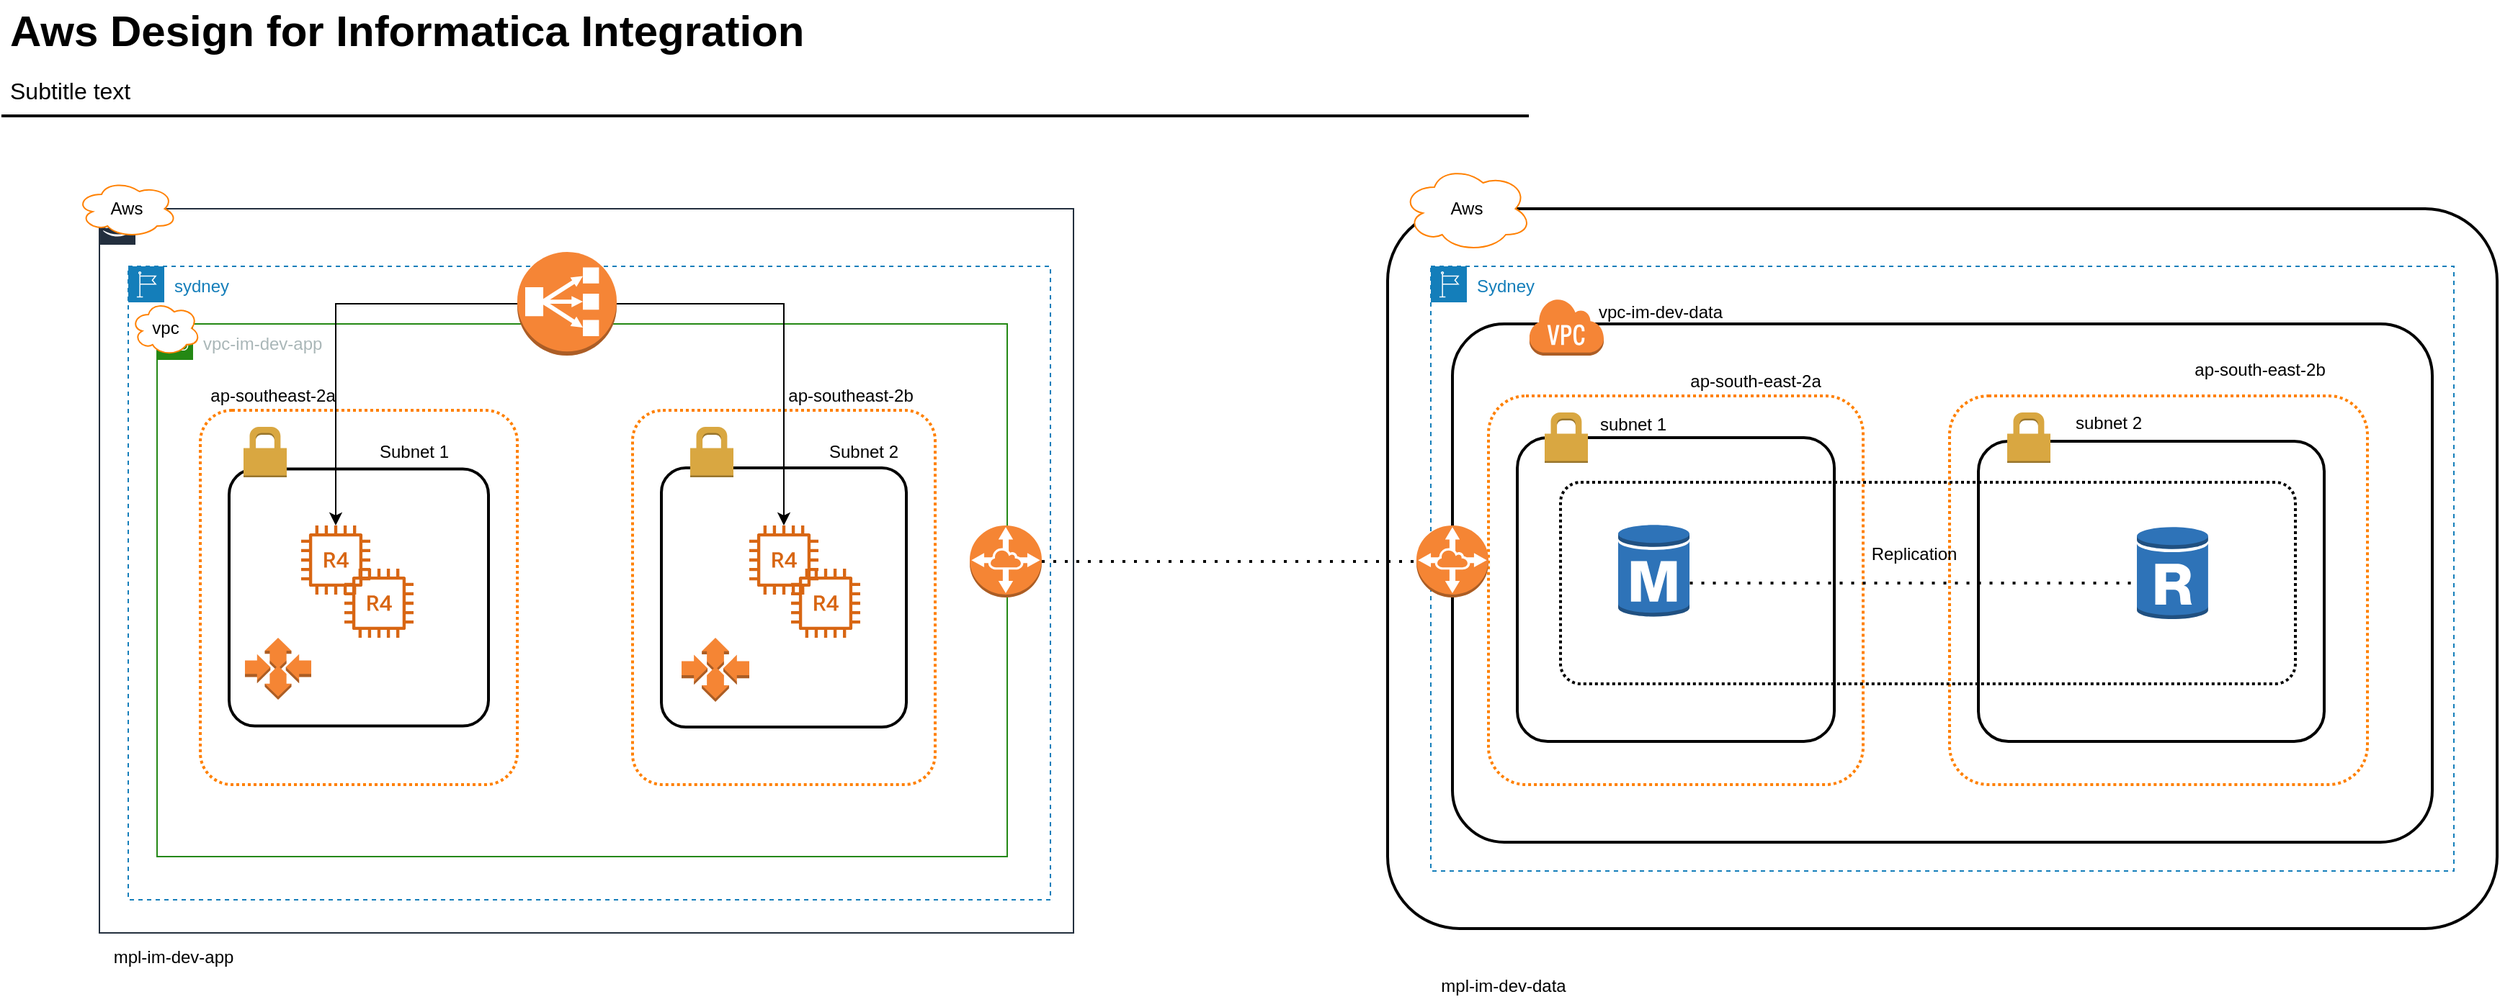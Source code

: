 <mxfile version="13.8.9-1" type="github"><diagram id="Ht1M8jgEwFfnCIfOTk4-" name="Page-1"><mxGraphModel dx="1583" dy="643" grid="1" gridSize="10" guides="1" tooltips="1" connect="1" arrows="1" fold="1" page="1" pageScale="1" pageWidth="827" pageHeight="1169" math="0" shadow="0"><root><mxCell id="0"/><mxCell id="1" parent="0"/><mxCell id="-QjtrjUzRDEMRZ5MF8oH-47" value="Aws Design for Informatica Integration" style="text;html=1;resizable=0;points=[];autosize=1;align=left;verticalAlign=top;spacingTop=-4;fontSize=30;fontStyle=1" parent="1" vertex="1"><mxGeometry x="12" y="65.5" width="570" height="40" as="geometry"/></mxCell><mxCell id="-QjtrjUzRDEMRZ5MF8oH-48" value="Subtitle text&lt;br style=&quot;font-size: 16px&quot;&gt;" style="text;html=1;resizable=0;points=[];autosize=1;align=left;verticalAlign=top;spacingTop=-4;fontSize=16" parent="1" vertex="1"><mxGeometry x="12" y="115.5" width="100" height="20" as="geometry"/></mxCell><mxCell id="SCVMTBWpLvtzJIhz15lM-1" value="" style="line;strokeWidth=2;html=1;fontSize=14;" parent="1" vertex="1"><mxGeometry x="8" y="140.5" width="1060" height="10" as="geometry"/></mxCell><mxCell id="CJ5hnUwb0rQNpAMotVJO-3" value="mpl-im-dev-app" style="text;html=1;resizable=0;autosize=1;align=center;verticalAlign=middle;points=[];fillColor=none;strokeColor=none;rounded=0;" parent="1" vertex="1"><mxGeometry x="77" y="720" width="100" height="20" as="geometry"/></mxCell><mxCell id="CJ5hnUwb0rQNpAMotVJO-26" value="" style="points=[[0,0],[0.25,0],[0.5,0],[0.75,0],[1,0],[1,0.25],[1,0.5],[1,0.75],[1,1],[0.75,1],[0.5,1],[0.25,1],[0,1],[0,0.75],[0,0.5],[0,0.25]];outlineConnect=0;gradientColor=none;html=1;whiteSpace=wrap;fontSize=12;fontStyle=0;shape=mxgraph.aws4.group;grIcon=mxgraph.aws4.group_aws_cloud_alt;strokeColor=#232F3E;fillColor=none;verticalAlign=top;align=left;spacingLeft=30;fontColor=#232F3E;dashed=0;" parent="1" vertex="1"><mxGeometry x="76" y="210" width="676" height="503" as="geometry"/></mxCell><mxCell id="CJ5hnUwb0rQNpAMotVJO-27" value="sydney" style="points=[[0,0],[0.25,0],[0.5,0],[0.75,0],[1,0],[1,0.25],[1,0.5],[1,0.75],[1,1],[0.75,1],[0.5,1],[0.25,1],[0,1],[0,0.75],[0,0.5],[0,0.25]];outlineConnect=0;gradientColor=none;html=1;whiteSpace=wrap;fontSize=12;fontStyle=0;shape=mxgraph.aws4.group;grIcon=mxgraph.aws4.group_region;strokeColor=#147EBA;fillColor=none;verticalAlign=top;align=left;spacingLeft=30;fontColor=#147EBA;dashed=1;" parent="1" vertex="1"><mxGeometry x="96" y="250" width="640" height="440" as="geometry"/></mxCell><mxCell id="CJ5hnUwb0rQNpAMotVJO-28" value="vpc-im-dev-app" style="points=[[0,0],[0.25,0],[0.5,0],[0.75,0],[1,0],[1,0.25],[1,0.5],[1,0.75],[1,1],[0.75,1],[0.5,1],[0.25,1],[0,1],[0,0.75],[0,0.5],[0,0.25]];outlineConnect=0;gradientColor=none;html=1;whiteSpace=wrap;fontSize=12;fontStyle=0;shape=mxgraph.aws4.group;grIcon=mxgraph.aws4.group_vpc;strokeColor=#248814;fillColor=none;verticalAlign=top;align=left;spacingLeft=30;fontColor=#AAB7B8;dashed=0;" parent="1" vertex="1"><mxGeometry x="116" y="290" width="590" height="370" as="geometry"/></mxCell><mxCell id="CJ5hnUwb0rQNpAMotVJO-29" value="" style="rounded=1;arcSize=10;dashed=1;fillColor=none;gradientColor=none;dashPattern=1 1;strokeWidth=2;strokeColor=#FF8000;" parent="1" vertex="1"><mxGeometry x="146" y="350" width="220" height="260" as="geometry"/></mxCell><mxCell id="CJ5hnUwb0rQNpAMotVJO-30" value="" style="rounded=1;arcSize=10;dashed=1;fillColor=none;gradientColor=none;dashPattern=1 1;strokeWidth=2;strokeColor=#FF8000;" parent="1" vertex="1"><mxGeometry x="446" y="350" width="210" height="260" as="geometry"/></mxCell><mxCell id="CJ5hnUwb0rQNpAMotVJO-31" value="ap-southeast-2a" style="text;html=1;resizable=0;autosize=1;align=center;verticalAlign=middle;points=[];fillColor=none;strokeColor=none;rounded=0;" parent="1" vertex="1"><mxGeometry x="146" y="330" width="100" height="20" as="geometry"/></mxCell><mxCell id="CJ5hnUwb0rQNpAMotVJO-32" value="ap-southeast-2b" style="text;html=1;resizable=0;autosize=1;align=center;verticalAlign=middle;points=[];fillColor=none;strokeColor=none;rounded=0;" parent="1" vertex="1"><mxGeometry x="547" y="330" width="100" height="20" as="geometry"/></mxCell><mxCell id="CJ5hnUwb0rQNpAMotVJO-35" value="" style="rounded=1;arcSize=10;dashed=0;fillColor=none;gradientColor=none;strokeWidth=2;" parent="1" vertex="1"><mxGeometry x="466" y="390" width="170" height="180" as="geometry"/></mxCell><mxCell id="CJ5hnUwb0rQNpAMotVJO-36" value="" style="dashed=0;html=1;shape=mxgraph.aws3.permissions;fillColor=#D9A741;gradientColor=none;dashed=0;strokeColor=#FF8000;" parent="1" vertex="1"><mxGeometry x="486" y="361.5" width="30" height="35" as="geometry"/></mxCell><mxCell id="CJ5hnUwb0rQNpAMotVJO-37" value="" style="rounded=1;arcSize=10;dashed=0;fillColor=none;gradientColor=none;strokeWidth=2;" parent="1" vertex="1"><mxGeometry x="166" y="390.75" width="180" height="178.5" as="geometry"/></mxCell><mxCell id="CJ5hnUwb0rQNpAMotVJO-38" value="" style="dashed=0;html=1;shape=mxgraph.aws3.permissions;fillColor=#D9A741;gradientColor=none;dashed=0;strokeColor=#FF8000;" parent="1" vertex="1"><mxGeometry x="176" y="361.5" width="30" height="35" as="geometry"/></mxCell><mxCell id="CJ5hnUwb0rQNpAMotVJO-39" value="" style="outlineConnect=0;fontColor=#232F3E;gradientColor=none;fillColor=#D86613;strokeColor=none;dashed=0;verticalLabelPosition=bottom;verticalAlign=top;align=center;html=1;fontSize=12;fontStyle=0;aspect=fixed;pointerEvents=1;shape=mxgraph.aws4.r4_instance;" parent="1" vertex="1"><mxGeometry x="527" y="430" width="48" height="48" as="geometry"/></mxCell><mxCell id="CJ5hnUwb0rQNpAMotVJO-40" value="" style="outlineConnect=0;fontColor=#232F3E;gradientColor=none;fillColor=#D86613;strokeColor=none;dashed=0;verticalLabelPosition=bottom;verticalAlign=top;align=center;html=1;fontSize=12;fontStyle=0;aspect=fixed;pointerEvents=1;shape=mxgraph.aws4.r4_instance;" parent="1" vertex="1"><mxGeometry x="216" y="430" width="48" height="48" as="geometry"/></mxCell><mxCell id="CJ5hnUwb0rQNpAMotVJO-42" style="edgeStyle=orthogonalEdgeStyle;rounded=0;orthogonalLoop=1;jettySize=auto;html=1;" parent="1" source="CJ5hnUwb0rQNpAMotVJO-41" target="CJ5hnUwb0rQNpAMotVJO-39" edge="1"><mxGeometry relative="1" as="geometry"/></mxCell><mxCell id="CJ5hnUwb0rQNpAMotVJO-43" style="edgeStyle=orthogonalEdgeStyle;rounded=0;orthogonalLoop=1;jettySize=auto;html=1;" parent="1" source="CJ5hnUwb0rQNpAMotVJO-41" target="CJ5hnUwb0rQNpAMotVJO-40" edge="1"><mxGeometry relative="1" as="geometry"/></mxCell><mxCell id="CJ5hnUwb0rQNpAMotVJO-41" value="" style="outlineConnect=0;dashed=0;verticalLabelPosition=bottom;verticalAlign=top;align=center;html=1;shape=mxgraph.aws3.classic_load_balancer;fillColor=#F58536;gradientColor=none;strokeColor=#FF8000;" parent="1" vertex="1"><mxGeometry x="366" y="240" width="69" height="72" as="geometry"/></mxCell><mxCell id="CJ5hnUwb0rQNpAMotVJO-44" value="" style="outlineConnect=0;fontColor=#232F3E;gradientColor=none;fillColor=#D86613;strokeColor=none;dashed=0;verticalLabelPosition=bottom;verticalAlign=top;align=center;html=1;fontSize=12;fontStyle=0;aspect=fixed;pointerEvents=1;shape=mxgraph.aws4.r4_instance;" parent="1" vertex="1"><mxGeometry x="556" y="460" width="48" height="48" as="geometry"/></mxCell><mxCell id="CJ5hnUwb0rQNpAMotVJO-45" value="" style="outlineConnect=0;fontColor=#232F3E;gradientColor=none;fillColor=#D86613;strokeColor=none;dashed=0;verticalLabelPosition=bottom;verticalAlign=top;align=center;html=1;fontSize=12;fontStyle=0;aspect=fixed;pointerEvents=1;shape=mxgraph.aws4.r4_instance;" parent="1" vertex="1"><mxGeometry x="246" y="460" width="48" height="48" as="geometry"/></mxCell><mxCell id="CJ5hnUwb0rQNpAMotVJO-46" value="Subnet 1" style="text;html=1;resizable=0;autosize=1;align=center;verticalAlign=middle;points=[];fillColor=none;strokeColor=none;rounded=0;" parent="1" vertex="1"><mxGeometry x="264" y="369" width="60" height="20" as="geometry"/></mxCell><mxCell id="CJ5hnUwb0rQNpAMotVJO-47" value="Subnet 2" style="text;html=1;resizable=0;autosize=1;align=center;verticalAlign=middle;points=[];fillColor=none;strokeColor=none;rounded=0;" parent="1" vertex="1"><mxGeometry x="576" y="369" width="60" height="20" as="geometry"/></mxCell><mxCell id="77U4ROCLu0GC8vf01r3D-3" value="" style="outlineConnect=0;dashed=0;verticalLabelPosition=bottom;verticalAlign=top;align=center;html=1;shape=mxgraph.aws3.auto_scaling;fillColor=#F58534;gradientColor=none;" vertex="1" parent="1"><mxGeometry x="480" y="508" width="47" height="44.5" as="geometry"/></mxCell><mxCell id="77U4ROCLu0GC8vf01r3D-4" value="" style="outlineConnect=0;dashed=0;verticalLabelPosition=bottom;verticalAlign=top;align=center;html=1;shape=mxgraph.aws3.auto_scaling;fillColor=#F58534;gradientColor=none;" vertex="1" parent="1"><mxGeometry x="177" y="508" width="46" height="43" as="geometry"/></mxCell><mxCell id="77U4ROCLu0GC8vf01r3D-5" value="Aws" style="ellipse;shape=cloud;whiteSpace=wrap;html=1;strokeColor=#FF8000;" vertex="1" parent="1"><mxGeometry x="60" y="190" width="70" height="40" as="geometry"/></mxCell><mxCell id="77U4ROCLu0GC8vf01r3D-6" value="vpc" style="ellipse;shape=cloud;whiteSpace=wrap;html=1;strokeColor=#FF8000;" vertex="1" parent="1"><mxGeometry x="98" y="274" width="48" height="38" as="geometry"/></mxCell><mxCell id="77U4ROCLu0GC8vf01r3D-7" value="" style="rounded=1;arcSize=10;dashed=0;fillColor=none;gradientColor=none;strokeWidth=2;" vertex="1" parent="1"><mxGeometry x="970" y="210" width="770" height="500" as="geometry"/></mxCell><mxCell id="77U4ROCLu0GC8vf01r3D-9" value="Aws" style="ellipse;shape=cloud;whiteSpace=wrap;html=1;strokeColor=#FF8000;" vertex="1" parent="1"><mxGeometry x="980" y="180" width="90" height="60" as="geometry"/></mxCell><mxCell id="77U4ROCLu0GC8vf01r3D-10" value="Sydney" style="points=[[0,0],[0.25,0],[0.5,0],[0.75,0],[1,0],[1,0.25],[1,0.5],[1,0.75],[1,1],[0.75,1],[0.5,1],[0.25,1],[0,1],[0,0.75],[0,0.5],[0,0.25]];outlineConnect=0;gradientColor=none;html=1;whiteSpace=wrap;fontSize=12;fontStyle=0;shape=mxgraph.aws4.group;grIcon=mxgraph.aws4.group_region;strokeColor=#147EBA;fillColor=none;verticalAlign=top;align=left;spacingLeft=30;fontColor=#147EBA;dashed=1;" vertex="1" parent="1"><mxGeometry x="1000" y="250" width="710" height="420" as="geometry"/></mxCell><mxCell id="77U4ROCLu0GC8vf01r3D-11" value="" style="rounded=1;arcSize=10;dashed=0;fillColor=none;gradientColor=none;strokeWidth=2;" vertex="1" parent="1"><mxGeometry x="1015" y="290" width="680" height="360" as="geometry"/></mxCell><mxCell id="77U4ROCLu0GC8vf01r3D-12" value="" style="dashed=0;html=1;shape=mxgraph.aws3.virtual_private_cloud;fillColor=#F58536;gradientColor=none;dashed=0;strokeColor=#FF8000;" vertex="1" parent="1"><mxGeometry x="1068" y="272" width="52" height="40" as="geometry"/></mxCell><mxCell id="77U4ROCLu0GC8vf01r3D-13" value="" style="rounded=1;arcSize=10;dashed=1;fillColor=none;gradientColor=none;dashPattern=1 1;strokeWidth=2;strokeColor=#FF8000;" vertex="1" parent="1"><mxGeometry x="1040" y="340" width="260" height="270" as="geometry"/></mxCell><mxCell id="77U4ROCLu0GC8vf01r3D-14" value="" style="rounded=1;arcSize=10;dashed=1;fillColor=none;gradientColor=none;dashPattern=1 1;strokeWidth=2;strokeColor=#FF8000;" vertex="1" parent="1"><mxGeometry x="1360" y="340" width="290" height="270" as="geometry"/></mxCell><mxCell id="77U4ROCLu0GC8vf01r3D-15" value="" style="rounded=1;arcSize=10;dashed=0;fillColor=none;gradientColor=none;strokeWidth=2;" vertex="1" parent="1"><mxGeometry x="1060" y="369" width="220" height="211" as="geometry"/></mxCell><mxCell id="77U4ROCLu0GC8vf01r3D-16" value="" style="dashed=0;html=1;shape=mxgraph.aws3.permissions;fillColor=#D9A741;gradientColor=none;dashed=0;strokeColor=#FF8000;" vertex="1" parent="1"><mxGeometry x="1079" y="351.5" width="30" height="35" as="geometry"/></mxCell><mxCell id="77U4ROCLu0GC8vf01r3D-17" value="" style="rounded=1;arcSize=10;dashed=0;fillColor=none;gradientColor=none;strokeWidth=2;" vertex="1" parent="1"><mxGeometry x="1380" y="371.5" width="240" height="208.5" as="geometry"/></mxCell><mxCell id="77U4ROCLu0GC8vf01r3D-18" value="" style="dashed=0;html=1;shape=mxgraph.aws3.permissions;fillColor=#D9A741;gradientColor=none;dashed=0;strokeColor=#FF8000;" vertex="1" parent="1"><mxGeometry x="1400" y="351.5" width="30" height="35" as="geometry"/></mxCell><mxCell id="77U4ROCLu0GC8vf01r3D-19" value="" style="outlineConnect=0;dashed=0;verticalLabelPosition=bottom;verticalAlign=top;align=center;html=1;shape=mxgraph.aws3.rds_db_instance;fillColor=#2E73B8;gradientColor=none;strokeColor=#FF8000;" vertex="1" parent="1"><mxGeometry x="1130" y="428.5" width="49.5" height="66" as="geometry"/></mxCell><mxCell id="77U4ROCLu0GC8vf01r3D-21" value="" style="outlineConnect=0;dashed=0;verticalLabelPosition=bottom;verticalAlign=top;align=center;html=1;shape=mxgraph.aws3.vpc_peering;fillColor=#F58534;gradientColor=none;strokeColor=#FF8000;" vertex="1" parent="1"><mxGeometry x="680" y="430" width="50" height="50" as="geometry"/></mxCell><mxCell id="77U4ROCLu0GC8vf01r3D-22" value="" style="outlineConnect=0;dashed=0;verticalLabelPosition=bottom;verticalAlign=top;align=center;html=1;shape=mxgraph.aws3.vpc_peering;fillColor=#F58534;gradientColor=none;strokeColor=#FF8000;" vertex="1" parent="1"><mxGeometry x="990" y="430" width="50" height="50" as="geometry"/></mxCell><mxCell id="77U4ROCLu0GC8vf01r3D-23" value="mpl-im-dev-data" style="text;html=1;resizable=0;autosize=1;align=center;verticalAlign=middle;points=[];fillColor=none;strokeColor=none;rounded=0;" vertex="1" parent="1"><mxGeometry x="1000" y="740" width="100" height="20" as="geometry"/></mxCell><mxCell id="77U4ROCLu0GC8vf01r3D-24" value="" style="outlineConnect=0;dashed=0;verticalLabelPosition=bottom;verticalAlign=top;align=center;html=1;shape=mxgraph.aws3.rds_db_instance_read_replica;fillColor=#2E73B8;gradientColor=none;strokeColor=#FF8000;" vertex="1" parent="1"><mxGeometry x="1490" y="430" width="49.5" height="66" as="geometry"/></mxCell><mxCell id="77U4ROCLu0GC8vf01r3D-25" value="vpc-im-dev-data" style="text;html=1;resizable=0;autosize=1;align=center;verticalAlign=middle;points=[];fillColor=none;strokeColor=none;rounded=0;" vertex="1" parent="1"><mxGeometry x="1109" y="272" width="100" height="20" as="geometry"/></mxCell><mxCell id="77U4ROCLu0GC8vf01r3D-26" value="ap-south-east-2a" style="text;html=1;resizable=0;autosize=1;align=center;verticalAlign=middle;points=[];fillColor=none;strokeColor=none;rounded=0;" vertex="1" parent="1"><mxGeometry x="1170" y="320" width="110" height="20" as="geometry"/></mxCell><mxCell id="77U4ROCLu0GC8vf01r3D-27" value="ap-south-east-2b" style="text;html=1;resizable=0;autosize=1;align=center;verticalAlign=middle;points=[];fillColor=none;strokeColor=none;rounded=0;" vertex="1" parent="1"><mxGeometry x="1520" y="312" width="110" height="20" as="geometry"/></mxCell><mxCell id="77U4ROCLu0GC8vf01r3D-28" value="" style="rounded=1;arcSize=10;dashed=1;fillColor=none;gradientColor=none;dashPattern=1 1;strokeWidth=2;" vertex="1" parent="1"><mxGeometry x="1090" y="400" width="510" height="140" as="geometry"/></mxCell><mxCell id="77U4ROCLu0GC8vf01r3D-29" value="subnet 1" style="text;html=1;resizable=0;autosize=1;align=center;verticalAlign=middle;points=[];fillColor=none;strokeColor=none;rounded=0;" vertex="1" parent="1"><mxGeometry x="1110" y="350" width="60" height="20" as="geometry"/></mxCell><mxCell id="77U4ROCLu0GC8vf01r3D-30" value="subnet 2" style="text;html=1;resizable=0;autosize=1;align=center;verticalAlign=middle;points=[];fillColor=none;strokeColor=none;rounded=0;" vertex="1" parent="1"><mxGeometry x="1440" y="349" width="60" height="20" as="geometry"/></mxCell><mxCell id="77U4ROCLu0GC8vf01r3D-32" value="" style="endArrow=none;dashed=1;html=1;dashPattern=1 3;strokeWidth=2;exitX=1;exitY=0.5;exitDx=0;exitDy=0;exitPerimeter=0;entryX=0;entryY=0.5;entryDx=0;entryDy=0;entryPerimeter=0;" edge="1" parent="1" source="77U4ROCLu0GC8vf01r3D-21" target="77U4ROCLu0GC8vf01r3D-22"><mxGeometry width="50" height="50" relative="1" as="geometry"><mxPoint x="820" y="480" as="sourcePoint"/><mxPoint x="870" y="430" as="targetPoint"/></mxGeometry></mxCell><mxCell id="77U4ROCLu0GC8vf01r3D-36" value="" style="endArrow=none;dashed=1;html=1;dashPattern=1 3;strokeWidth=2;exitX=0.176;exitY=0.5;exitDx=0;exitDy=0;exitPerimeter=0;entryX=0.784;entryY=0.5;entryDx=0;entryDy=0;entryPerimeter=0;" edge="1" parent="1" source="77U4ROCLu0GC8vf01r3D-28" target="77U4ROCLu0GC8vf01r3D-28"><mxGeometry width="50" height="50" relative="1" as="geometry"><mxPoint x="1216" y="505" as="sourcePoint"/><mxPoint x="1266" y="455" as="targetPoint"/></mxGeometry></mxCell><mxCell id="77U4ROCLu0GC8vf01r3D-37" value="Replication" style="text;html=1;resizable=0;autosize=1;align=center;verticalAlign=middle;points=[];fillColor=none;strokeColor=none;rounded=0;" vertex="1" parent="1"><mxGeometry x="1300" y="440" width="70" height="20" as="geometry"/></mxCell></root></mxGraphModel></diagram></mxfile>